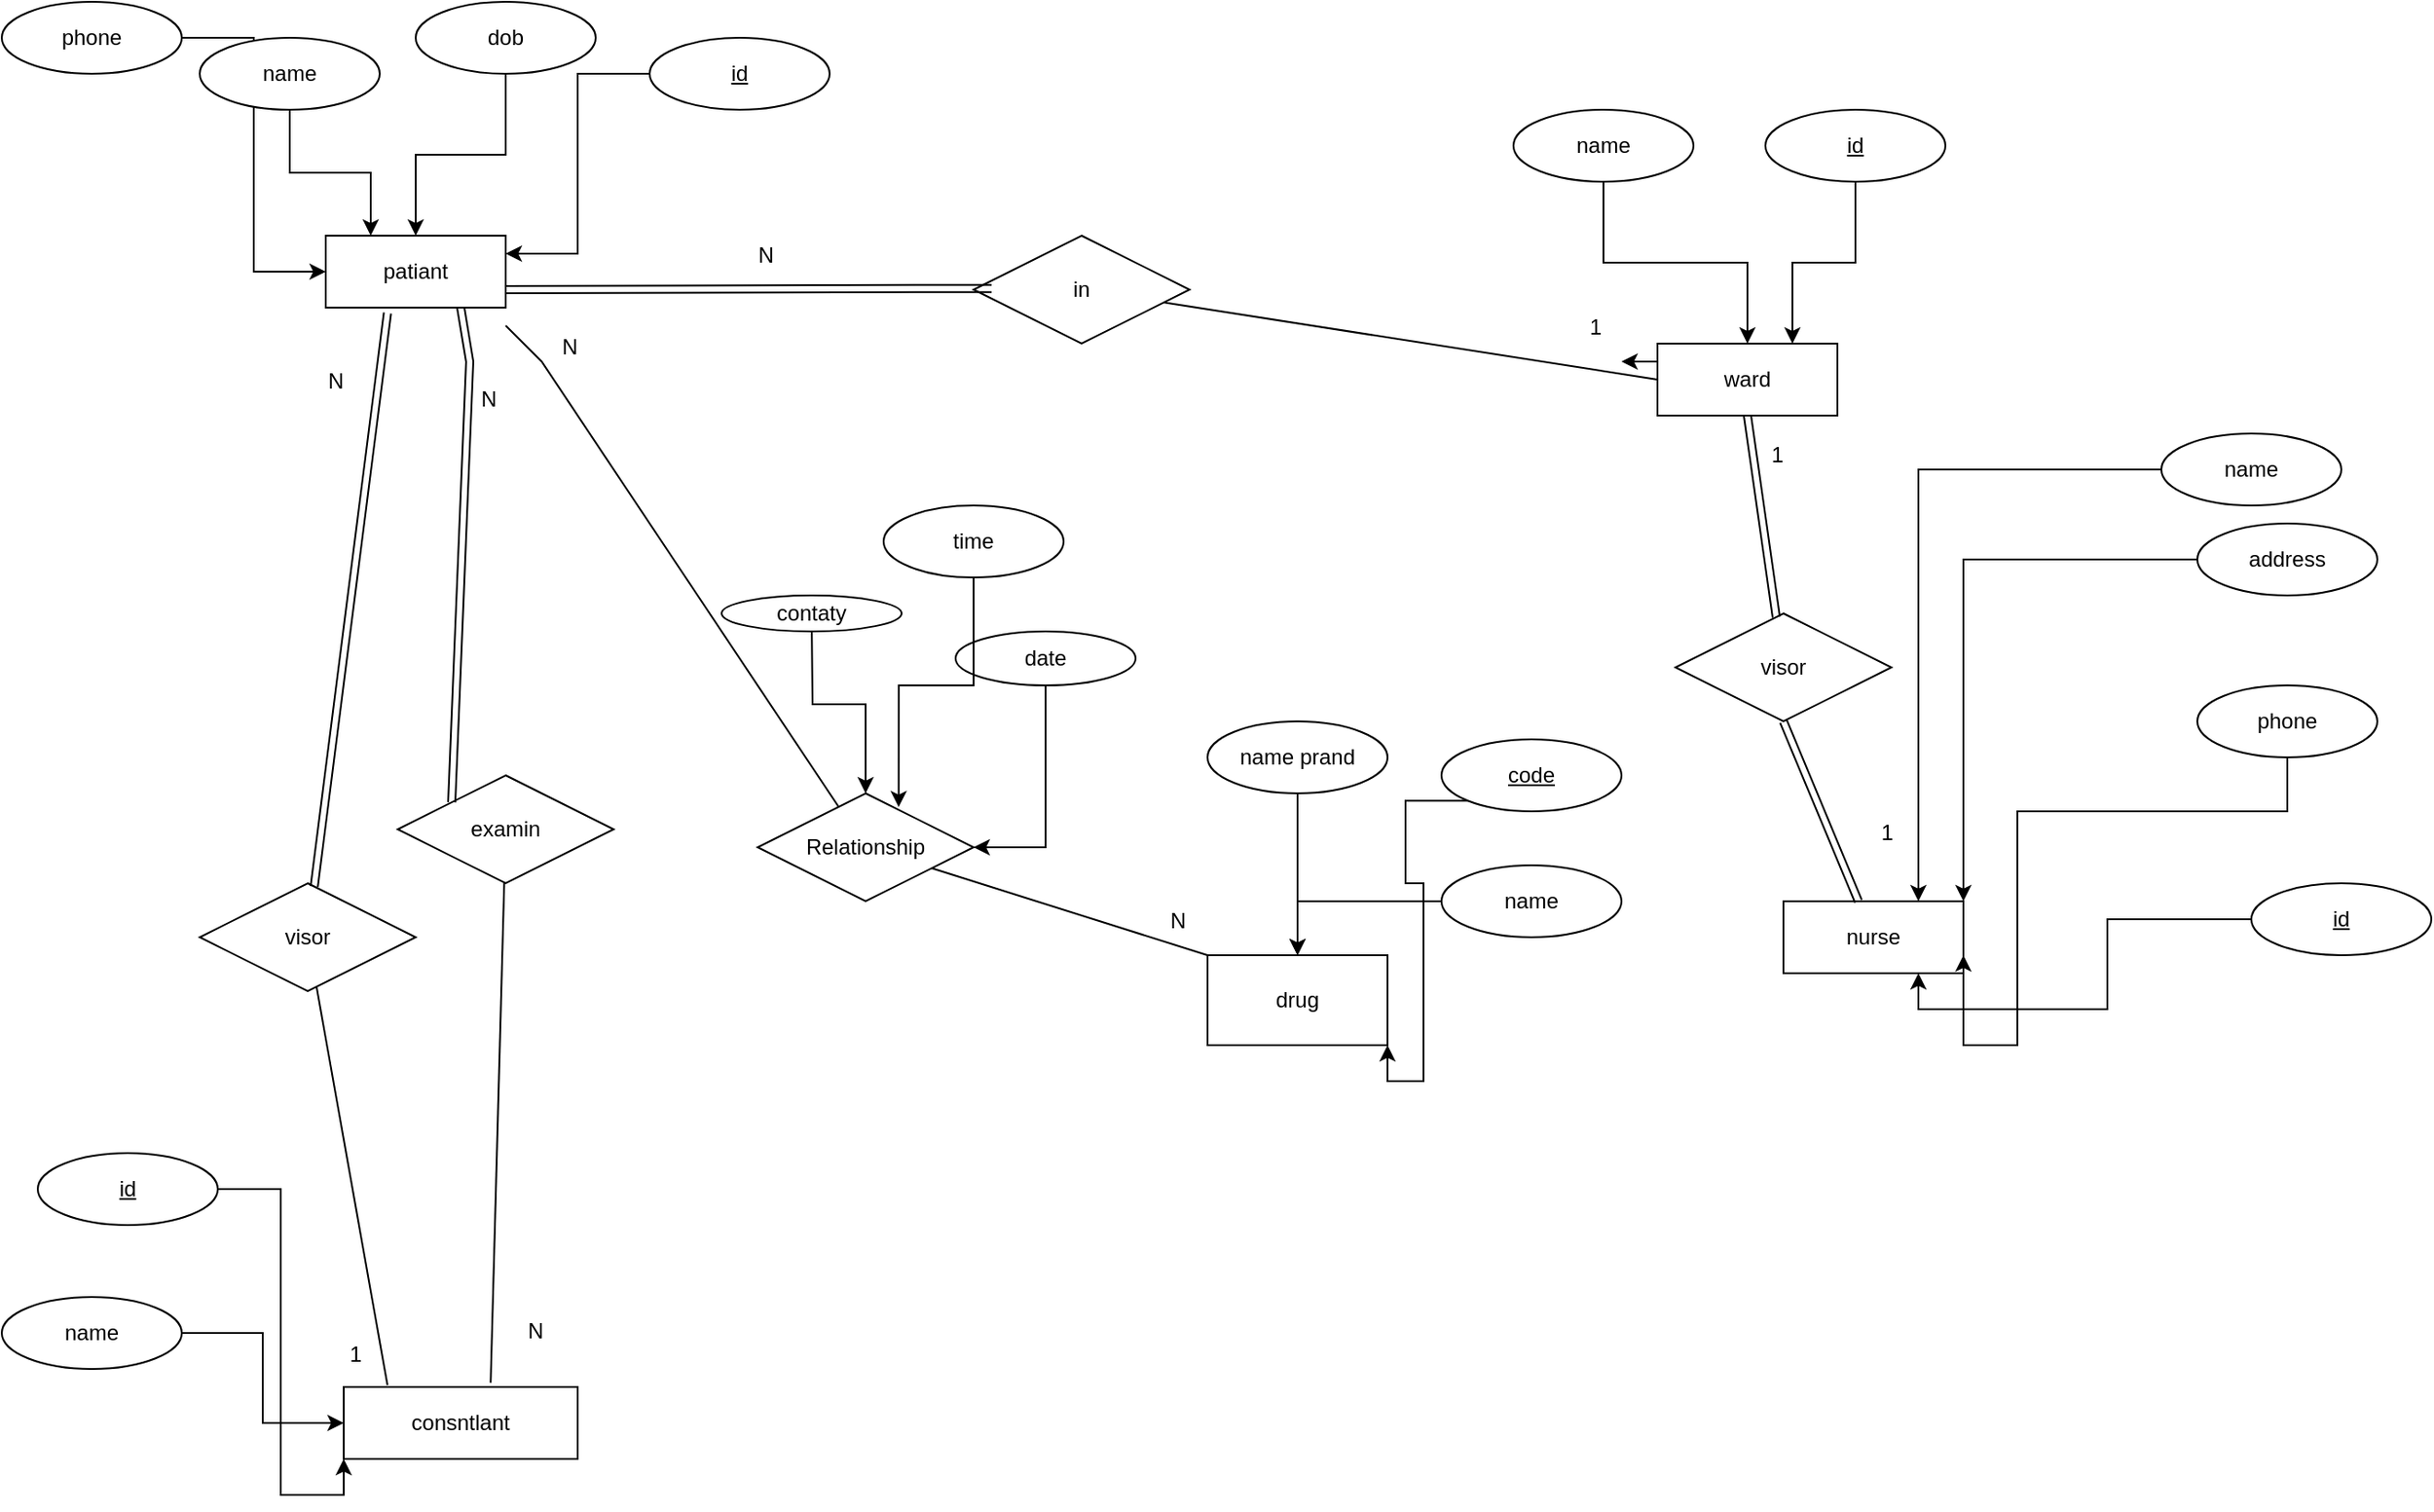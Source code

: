 <mxfile version="15.8.4" type="device"><diagram id="R2lEEEUBdFMjLlhIrx00" name="Page-1"><mxGraphModel dx="1958" dy="553" grid="1" gridSize="10" guides="1" tooltips="1" connect="1" arrows="1" fold="1" page="1" pageScale="1" pageWidth="850" pageHeight="1100" math="0" shadow="0" extFonts="Permanent Marker^https://fonts.googleapis.com/css?family=Permanent+Marker"><root><mxCell id="0"/><mxCell id="1" parent="0"/><mxCell id="y5hX6TuAhBBYB0JU6No_-34" style="edgeStyle=orthogonalEdgeStyle;rounded=0;orthogonalLoop=1;jettySize=auto;html=1;exitX=1;exitY=0.75;exitDx=0;exitDy=0;" parent="1" source="y5hX6TuAhBBYB0JU6No_-2" edge="1"><mxGeometry relative="1" as="geometry"><mxPoint x="19.667" y="169.667" as="targetPoint"/></mxGeometry></mxCell><mxCell id="y5hX6TuAhBBYB0JU6No_-2" value="patiant" style="whiteSpace=wrap;html=1;align=center;" parent="1" vertex="1"><mxGeometry x="-80" y="140" width="100" height="40" as="geometry"/></mxCell><mxCell id="y5hX6TuAhBBYB0JU6No_-23" style="edgeStyle=orthogonalEdgeStyle;rounded=0;orthogonalLoop=1;jettySize=auto;html=1;exitX=0;exitY=0.25;exitDx=0;exitDy=0;" parent="1" source="y5hX6TuAhBBYB0JU6No_-3" edge="1"><mxGeometry relative="1" as="geometry"><mxPoint x="640" y="209.667" as="targetPoint"/></mxGeometry></mxCell><mxCell id="y5hX6TuAhBBYB0JU6No_-3" value="ward" style="whiteSpace=wrap;html=1;align=center;" parent="1" vertex="1"><mxGeometry x="660" y="200" width="100" height="40" as="geometry"/></mxCell><mxCell id="y5hX6TuAhBBYB0JU6No_-4" value="nurse" style="whiteSpace=wrap;html=1;align=center;" parent="1" vertex="1"><mxGeometry x="730" y="510" width="100" height="40" as="geometry"/></mxCell><mxCell id="y5hX6TuAhBBYB0JU6No_-5" value="consntlant" style="whiteSpace=wrap;html=1;align=center;" parent="1" vertex="1"><mxGeometry x="-70" y="780" width="130" height="40" as="geometry"/></mxCell><mxCell id="y5hX6TuAhBBYB0JU6No_-6" value="drug" style="whiteSpace=wrap;html=1;align=center;" parent="1" vertex="1"><mxGeometry x="410" y="540" width="100" height="50" as="geometry"/></mxCell><mxCell id="y5hX6TuAhBBYB0JU6No_-14" style="edgeStyle=orthogonalEdgeStyle;rounded=0;orthogonalLoop=1;jettySize=auto;html=1;entryX=1;entryY=0.25;entryDx=0;entryDy=0;" parent="1" source="y5hX6TuAhBBYB0JU6No_-7" target="y5hX6TuAhBBYB0JU6No_-2" edge="1"><mxGeometry relative="1" as="geometry"/></mxCell><mxCell id="y5hX6TuAhBBYB0JU6No_-7" value="id" style="ellipse;whiteSpace=wrap;html=1;align=center;fontStyle=4;" parent="1" vertex="1"><mxGeometry x="100" y="30" width="100" height="40" as="geometry"/></mxCell><mxCell id="y5hX6TuAhBBYB0JU6No_-13" style="edgeStyle=orthogonalEdgeStyle;rounded=0;orthogonalLoop=1;jettySize=auto;html=1;exitX=0.5;exitY=1;exitDx=0;exitDy=0;" parent="1" source="y5hX6TuAhBBYB0JU6No_-8" target="y5hX6TuAhBBYB0JU6No_-2" edge="1"><mxGeometry relative="1" as="geometry"/></mxCell><mxCell id="y5hX6TuAhBBYB0JU6No_-8" value="dob" style="ellipse;whiteSpace=wrap;html=1;align=center;" parent="1" vertex="1"><mxGeometry x="-30" y="10" width="100" height="40" as="geometry"/></mxCell><mxCell id="y5hX6TuAhBBYB0JU6No_-11" style="edgeStyle=orthogonalEdgeStyle;rounded=0;orthogonalLoop=1;jettySize=auto;html=1;entryX=0;entryY=0.5;entryDx=0;entryDy=0;" parent="1" source="y5hX6TuAhBBYB0JU6No_-9" target="y5hX6TuAhBBYB0JU6No_-2" edge="1"><mxGeometry relative="1" as="geometry"><mxPoint x="-230" y="180" as="targetPoint"/></mxGeometry></mxCell><mxCell id="y5hX6TuAhBBYB0JU6No_-9" value="phone" style="ellipse;whiteSpace=wrap;html=1;align=center;" parent="1" vertex="1"><mxGeometry x="-260" y="10" width="100" height="40" as="geometry"/></mxCell><mxCell id="y5hX6TuAhBBYB0JU6No_-12" style="edgeStyle=orthogonalEdgeStyle;rounded=0;orthogonalLoop=1;jettySize=auto;html=1;entryX=0.25;entryY=0;entryDx=0;entryDy=0;" parent="1" source="y5hX6TuAhBBYB0JU6No_-10" target="y5hX6TuAhBBYB0JU6No_-2" edge="1"><mxGeometry relative="1" as="geometry"/></mxCell><mxCell id="y5hX6TuAhBBYB0JU6No_-10" value="name" style="ellipse;whiteSpace=wrap;html=1;align=center;" parent="1" vertex="1"><mxGeometry x="-150" y="30" width="100" height="40" as="geometry"/></mxCell><mxCell id="y5hX6TuAhBBYB0JU6No_-18" style="edgeStyle=orthogonalEdgeStyle;rounded=0;orthogonalLoop=1;jettySize=auto;html=1;entryX=0.75;entryY=0;entryDx=0;entryDy=0;" parent="1" source="y5hX6TuAhBBYB0JU6No_-16" target="y5hX6TuAhBBYB0JU6No_-3" edge="1"><mxGeometry relative="1" as="geometry"/></mxCell><mxCell id="y5hX6TuAhBBYB0JU6No_-16" value="id" style="ellipse;whiteSpace=wrap;html=1;align=center;fontStyle=4;" parent="1" vertex="1"><mxGeometry x="720" y="70" width="100" height="40" as="geometry"/></mxCell><mxCell id="y5hX6TuAhBBYB0JU6No_-19" style="edgeStyle=orthogonalEdgeStyle;rounded=0;orthogonalLoop=1;jettySize=auto;html=1;exitX=0.5;exitY=1;exitDx=0;exitDy=0;entryX=0.5;entryY=0;entryDx=0;entryDy=0;" parent="1" source="y5hX6TuAhBBYB0JU6No_-17" target="y5hX6TuAhBBYB0JU6No_-3" edge="1"><mxGeometry relative="1" as="geometry"/></mxCell><mxCell id="y5hX6TuAhBBYB0JU6No_-17" value="name" style="ellipse;whiteSpace=wrap;html=1;align=center;" parent="1" vertex="1"><mxGeometry x="580" y="70" width="100" height="40" as="geometry"/></mxCell><mxCell id="y5hX6TuAhBBYB0JU6No_-20" value="in" style="shape=rhombus;perimeter=rhombusPerimeter;whiteSpace=wrap;html=1;align=center;" parent="1" vertex="1"><mxGeometry x="280" y="140" width="120" height="60" as="geometry"/></mxCell><mxCell id="y5hX6TuAhBBYB0JU6No_-21" value="" style="endArrow=none;html=1;rounded=0;" parent="1" source="y5hX6TuAhBBYB0JU6No_-20" edge="1"><mxGeometry relative="1" as="geometry"><mxPoint x="500" y="220" as="sourcePoint"/><mxPoint x="660" y="220" as="targetPoint"/></mxGeometry></mxCell><mxCell id="y5hX6TuAhBBYB0JU6No_-22" value="1" style="resizable=0;html=1;align=right;verticalAlign=bottom;" parent="y5hX6TuAhBBYB0JU6No_-21" connectable="0" vertex="1"><mxGeometry x="1" relative="1" as="geometry"><mxPoint x="-30" y="-20" as="offset"/></mxGeometry></mxCell><mxCell id="y5hX6TuAhBBYB0JU6No_-24" value="" style="shape=link;html=1;rounded=0;exitX=1;exitY=0.75;exitDx=0;exitDy=0;" parent="1" source="y5hX6TuAhBBYB0JU6No_-2" edge="1"><mxGeometry relative="1" as="geometry"><mxPoint x="130" y="169.33" as="sourcePoint"/><mxPoint x="290" y="169.33" as="targetPoint"/></mxGeometry></mxCell><mxCell id="y5hX6TuAhBBYB0JU6No_-25" value="N" style="resizable=0;html=1;align=right;verticalAlign=bottom;" parent="y5hX6TuAhBBYB0JU6No_-24" connectable="0" vertex="1"><mxGeometry x="1" relative="1" as="geometry"><mxPoint x="-120" y="-10" as="offset"/></mxGeometry></mxCell><mxCell id="y5hX6TuAhBBYB0JU6No_-28" style="edgeStyle=orthogonalEdgeStyle;rounded=0;orthogonalLoop=1;jettySize=auto;html=1;entryX=0;entryY=1;entryDx=0;entryDy=0;" parent="1" source="y5hX6TuAhBBYB0JU6No_-26" target="y5hX6TuAhBBYB0JU6No_-5" edge="1"><mxGeometry relative="1" as="geometry"/></mxCell><mxCell id="y5hX6TuAhBBYB0JU6No_-26" value="id" style="ellipse;whiteSpace=wrap;html=1;align=center;fontStyle=4;" parent="1" vertex="1"><mxGeometry x="-240" y="650" width="100" height="40" as="geometry"/></mxCell><mxCell id="y5hX6TuAhBBYB0JU6No_-29" style="edgeStyle=orthogonalEdgeStyle;rounded=0;orthogonalLoop=1;jettySize=auto;html=1;entryX=0;entryY=0.5;entryDx=0;entryDy=0;" parent="1" source="y5hX6TuAhBBYB0JU6No_-27" target="y5hX6TuAhBBYB0JU6No_-5" edge="1"><mxGeometry relative="1" as="geometry"/></mxCell><mxCell id="y5hX6TuAhBBYB0JU6No_-27" value="name" style="ellipse;whiteSpace=wrap;html=1;align=center;" parent="1" vertex="1"><mxGeometry x="-260" y="730" width="100" height="40" as="geometry"/></mxCell><mxCell id="y5hX6TuAhBBYB0JU6No_-30" value="examin" style="shape=rhombus;perimeter=rhombusPerimeter;whiteSpace=wrap;html=1;align=center;" parent="1" vertex="1"><mxGeometry x="-40" y="440" width="120" height="60" as="geometry"/></mxCell><mxCell id="y5hX6TuAhBBYB0JU6No_-31" value="visor" style="shape=rhombus;perimeter=rhombusPerimeter;whiteSpace=wrap;html=1;align=center;" parent="1" vertex="1"><mxGeometry x="-150" y="500" width="120" height="60" as="geometry"/></mxCell><mxCell id="y5hX6TuAhBBYB0JU6No_-32" value="" style="shape=link;html=1;rounded=0;entryX=0.75;entryY=1;entryDx=0;entryDy=0;exitX=0;exitY=0;exitDx=0;exitDy=0;" parent="1" source="y5hX6TuAhBBYB0JU6No_-30" target="y5hX6TuAhBBYB0JU6No_-2" edge="1"><mxGeometry relative="1" as="geometry"><mxPoint x="40" y="400" as="sourcePoint"/><mxPoint x="200" y="400" as="targetPoint"/><Array as="points"><mxPoint y="210"/></Array></mxGeometry></mxCell><mxCell id="y5hX6TuAhBBYB0JU6No_-33" value="N" style="resizable=0;html=1;align=right;verticalAlign=bottom;" parent="y5hX6TuAhBBYB0JU6No_-32" connectable="0" vertex="1"><mxGeometry x="1" relative="1" as="geometry"><mxPoint x="20" y="59" as="offset"/></mxGeometry></mxCell><mxCell id="y5hX6TuAhBBYB0JU6No_-35" value="" style="shape=link;html=1;rounded=0;entryX=0.343;entryY=1.075;entryDx=0;entryDy=0;entryPerimeter=0;" parent="1" source="y5hX6TuAhBBYB0JU6No_-31" target="y5hX6TuAhBBYB0JU6No_-2" edge="1"><mxGeometry relative="1" as="geometry"><mxPoint x="220" y="490" as="sourcePoint"/><mxPoint x="380" y="490" as="targetPoint"/></mxGeometry></mxCell><mxCell id="y5hX6TuAhBBYB0JU6No_-36" value="N" style="resizable=0;html=1;align=right;verticalAlign=bottom;" parent="y5hX6TuAhBBYB0JU6No_-35" connectable="0" vertex="1"><mxGeometry x="1" relative="1" as="geometry"><mxPoint x="-24" y="47" as="offset"/></mxGeometry></mxCell><mxCell id="y5hX6TuAhBBYB0JU6No_-37" value="" style="endArrow=none;html=1;rounded=0;entryX=0.628;entryY=-0.058;entryDx=0;entryDy=0;entryPerimeter=0;" parent="1" source="y5hX6TuAhBBYB0JU6No_-30" target="y5hX6TuAhBBYB0JU6No_-5" edge="1"><mxGeometry relative="1" as="geometry"><mxPoint x="220" y="620" as="sourcePoint"/><mxPoint x="10" y="770" as="targetPoint"/></mxGeometry></mxCell><mxCell id="y5hX6TuAhBBYB0JU6No_-38" value="N" style="resizable=0;html=1;align=right;verticalAlign=bottom;" parent="y5hX6TuAhBBYB0JU6No_-37" connectable="0" vertex="1"><mxGeometry x="1" relative="1" as="geometry"><mxPoint x="30" y="-20" as="offset"/></mxGeometry></mxCell><mxCell id="y5hX6TuAhBBYB0JU6No_-39" value="" style="endArrow=none;html=1;rounded=0;entryX=0.187;entryY=-0.025;entryDx=0;entryDy=0;entryPerimeter=0;" parent="1" source="y5hX6TuAhBBYB0JU6No_-31" target="y5hX6TuAhBBYB0JU6No_-5" edge="1"><mxGeometry relative="1" as="geometry"><mxPoint x="220" y="620" as="sourcePoint"/><mxPoint x="380" y="620" as="targetPoint"/></mxGeometry></mxCell><mxCell id="y5hX6TuAhBBYB0JU6No_-40" value="1" style="resizable=0;html=1;align=right;verticalAlign=bottom;" parent="y5hX6TuAhBBYB0JU6No_-39" connectable="0" vertex="1"><mxGeometry x="1" relative="1" as="geometry"><mxPoint x="-14" y="-9" as="offset"/></mxGeometry></mxCell><mxCell id="y5hX6TuAhBBYB0JU6No_-45" style="edgeStyle=orthogonalEdgeStyle;rounded=0;orthogonalLoop=1;jettySize=auto;html=1;entryX=0.75;entryY=1;entryDx=0;entryDy=0;" parent="1" source="y5hX6TuAhBBYB0JU6No_-41" target="y5hX6TuAhBBYB0JU6No_-4" edge="1"><mxGeometry relative="1" as="geometry"><mxPoint x="870" y="600" as="targetPoint"/></mxGeometry></mxCell><mxCell id="y5hX6TuAhBBYB0JU6No_-41" value="id" style="ellipse;whiteSpace=wrap;html=1;align=center;fontStyle=4;" parent="1" vertex="1"><mxGeometry x="990" y="500" width="100" height="40" as="geometry"/></mxCell><mxCell id="y5hX6TuAhBBYB0JU6No_-47" style="edgeStyle=orthogonalEdgeStyle;rounded=0;orthogonalLoop=1;jettySize=auto;html=1;entryX=1;entryY=0;entryDx=0;entryDy=0;" parent="1" source="y5hX6TuAhBBYB0JU6No_-42" target="y5hX6TuAhBBYB0JU6No_-4" edge="1"><mxGeometry relative="1" as="geometry"><mxPoint x="810" y="560" as="targetPoint"/></mxGeometry></mxCell><mxCell id="y5hX6TuAhBBYB0JU6No_-42" value="address" style="ellipse;whiteSpace=wrap;html=1;align=center;" parent="1" vertex="1"><mxGeometry x="960" y="300" width="100" height="40" as="geometry"/></mxCell><mxCell id="y5hX6TuAhBBYB0JU6No_-46" style="edgeStyle=orthogonalEdgeStyle;rounded=0;orthogonalLoop=1;jettySize=auto;html=1;entryX=1;entryY=0.75;entryDx=0;entryDy=0;" parent="1" source="y5hX6TuAhBBYB0JU6No_-43" target="y5hX6TuAhBBYB0JU6No_-4" edge="1"><mxGeometry relative="1" as="geometry"><mxPoint x="840" y="560" as="targetPoint"/><Array as="points"><mxPoint x="860" y="460"/><mxPoint x="860" y="590"/></Array></mxGeometry></mxCell><mxCell id="y5hX6TuAhBBYB0JU6No_-43" value="phone" style="ellipse;whiteSpace=wrap;html=1;align=center;" parent="1" vertex="1"><mxGeometry x="960" y="390" width="100" height="40" as="geometry"/></mxCell><mxCell id="y5hX6TuAhBBYB0JU6No_-48" style="edgeStyle=orthogonalEdgeStyle;rounded=0;orthogonalLoop=1;jettySize=auto;html=1;exitX=0;exitY=0.5;exitDx=0;exitDy=0;entryX=0.75;entryY=0;entryDx=0;entryDy=0;" parent="1" source="y5hX6TuAhBBYB0JU6No_-44" target="y5hX6TuAhBBYB0JU6No_-4" edge="1"><mxGeometry relative="1" as="geometry"><mxPoint x="780" y="560" as="targetPoint"/></mxGeometry></mxCell><mxCell id="y5hX6TuAhBBYB0JU6No_-44" value="name" style="ellipse;whiteSpace=wrap;html=1;align=center;" parent="1" vertex="1"><mxGeometry x="940" y="250" width="100" height="40" as="geometry"/></mxCell><mxCell id="y5hX6TuAhBBYB0JU6No_-49" value="visor" style="shape=rhombus;perimeter=rhombusPerimeter;whiteSpace=wrap;html=1;align=center;" parent="1" vertex="1"><mxGeometry x="670" y="350" width="120" height="60" as="geometry"/></mxCell><mxCell id="y5hX6TuAhBBYB0JU6No_-57" value="" style="shape=link;html=1;rounded=0;entryX=0.5;entryY=1;entryDx=0;entryDy=0;" parent="1" source="y5hX6TuAhBBYB0JU6No_-49" target="y5hX6TuAhBBYB0JU6No_-3" edge="1"><mxGeometry relative="1" as="geometry"><mxPoint x="350" y="330" as="sourcePoint"/><mxPoint x="510" y="330" as="targetPoint"/></mxGeometry></mxCell><mxCell id="y5hX6TuAhBBYB0JU6No_-58" value="1" style="resizable=0;html=1;align=right;verticalAlign=bottom;" parent="y5hX6TuAhBBYB0JU6No_-57" connectable="0" vertex="1"><mxGeometry x="1" relative="1" as="geometry"><mxPoint x="20" y="30" as="offset"/></mxGeometry></mxCell><mxCell id="y5hX6TuAhBBYB0JU6No_-59" value="" style="shape=link;html=1;rounded=0;exitX=0.5;exitY=1;exitDx=0;exitDy=0;" parent="1" source="y5hX6TuAhBBYB0JU6No_-49" target="y5hX6TuAhBBYB0JU6No_-4" edge="1"><mxGeometry relative="1" as="geometry"><mxPoint x="350" y="330" as="sourcePoint"/><mxPoint x="710" y="570" as="targetPoint"/></mxGeometry></mxCell><mxCell id="y5hX6TuAhBBYB0JU6No_-60" value="1" style="resizable=0;html=1;align=right;verticalAlign=bottom;" parent="y5hX6TuAhBBYB0JU6No_-59" connectable="0" vertex="1"><mxGeometry x="1" relative="1" as="geometry"><mxPoint x="20" y="-30" as="offset"/></mxGeometry></mxCell><mxCell id="y5hX6TuAhBBYB0JU6No_-82" style="edgeStyle=orthogonalEdgeStyle;rounded=0;orthogonalLoop=1;jettySize=auto;html=1;exitX=0;exitY=1;exitDx=0;exitDy=0;entryX=1;entryY=1;entryDx=0;entryDy=0;" parent="1" source="y5hX6TuAhBBYB0JU6No_-63" target="y5hX6TuAhBBYB0JU6No_-6" edge="1"><mxGeometry relative="1" as="geometry"/></mxCell><mxCell id="y5hX6TuAhBBYB0JU6No_-63" value="code" style="ellipse;whiteSpace=wrap;html=1;align=center;fontStyle=4;" parent="1" vertex="1"><mxGeometry x="540" y="420" width="100" height="40" as="geometry"/></mxCell><mxCell id="y5hX6TuAhBBYB0JU6No_-66" style="edgeStyle=orthogonalEdgeStyle;rounded=0;orthogonalLoop=1;jettySize=auto;html=1;" parent="1" source="y5hX6TuAhBBYB0JU6No_-64" target="y5hX6TuAhBBYB0JU6No_-6" edge="1"><mxGeometry relative="1" as="geometry"/></mxCell><mxCell id="y5hX6TuAhBBYB0JU6No_-64" value="name prand" style="ellipse;whiteSpace=wrap;html=1;align=center;" parent="1" vertex="1"><mxGeometry x="410" y="410" width="100" height="40" as="geometry"/></mxCell><mxCell id="y5hX6TuAhBBYB0JU6No_-68" style="edgeStyle=orthogonalEdgeStyle;rounded=0;orthogonalLoop=1;jettySize=auto;html=1;" parent="1" source="y5hX6TuAhBBYB0JU6No_-65" target="y5hX6TuAhBBYB0JU6No_-6" edge="1"><mxGeometry relative="1" as="geometry"/></mxCell><mxCell id="y5hX6TuAhBBYB0JU6No_-65" value="name" style="ellipse;whiteSpace=wrap;html=1;align=center;" parent="1" vertex="1"><mxGeometry x="540" y="490" width="100" height="40" as="geometry"/></mxCell><mxCell id="y5hX6TuAhBBYB0JU6No_-69" value="Relationship" style="shape=rhombus;perimeter=rhombusPerimeter;whiteSpace=wrap;html=1;align=center;" parent="1" vertex="1"><mxGeometry x="160" y="450" width="120" height="60" as="geometry"/></mxCell><mxCell id="y5hX6TuAhBBYB0JU6No_-70" value="" style="endArrow=none;html=1;rounded=0;entryX=0;entryY=0;entryDx=0;entryDy=0;" parent="1" source="y5hX6TuAhBBYB0JU6No_-69" target="y5hX6TuAhBBYB0JU6No_-6" edge="1"><mxGeometry relative="1" as="geometry"><mxPoint x="200" y="330" as="sourcePoint"/><mxPoint x="360" y="330" as="targetPoint"/></mxGeometry></mxCell><mxCell id="y5hX6TuAhBBYB0JU6No_-71" value="N" style="resizable=0;html=1;align=right;verticalAlign=bottom;" parent="y5hX6TuAhBBYB0JU6No_-70" connectable="0" vertex="1"><mxGeometry x="1" relative="1" as="geometry"><mxPoint x="-11" y="-10" as="offset"/></mxGeometry></mxCell><mxCell id="y5hX6TuAhBBYB0JU6No_-72" value="" style="endArrow=none;html=1;rounded=0;" parent="1" source="y5hX6TuAhBBYB0JU6No_-69" edge="1"><mxGeometry relative="1" as="geometry"><mxPoint x="200" y="330" as="sourcePoint"/><mxPoint x="20" y="190" as="targetPoint"/><Array as="points"><mxPoint x="40" y="210"/></Array></mxGeometry></mxCell><mxCell id="y5hX6TuAhBBYB0JU6No_-73" value="N" style="resizable=0;html=1;align=right;verticalAlign=bottom;" parent="y5hX6TuAhBBYB0JU6No_-72" connectable="0" vertex="1"><mxGeometry x="1" relative="1" as="geometry"><mxPoint x="40" y="20" as="offset"/></mxGeometry></mxCell><mxCell id="y5hX6TuAhBBYB0JU6No_-79" style="edgeStyle=orthogonalEdgeStyle;rounded=0;orthogonalLoop=1;jettySize=auto;html=1;exitX=0.5;exitY=1;exitDx=0;exitDy=0;entryX=1;entryY=0.5;entryDx=0;entryDy=0;" parent="1" source="y5hX6TuAhBBYB0JU6No_-74" target="y5hX6TuAhBBYB0JU6No_-69" edge="1"><mxGeometry relative="1" as="geometry"/></mxCell><mxCell id="y5hX6TuAhBBYB0JU6No_-74" value="date" style="ellipse;whiteSpace=wrap;html=1;align=center;" parent="1" vertex="1"><mxGeometry x="270" y="360" width="100" height="30" as="geometry"/></mxCell><mxCell id="y5hX6TuAhBBYB0JU6No_-76" style="edgeStyle=orthogonalEdgeStyle;rounded=0;orthogonalLoop=1;jettySize=auto;html=1;" parent="1" target="y5hX6TuAhBBYB0JU6No_-69" edge="1"><mxGeometry relative="1" as="geometry"><mxPoint x="190" y="350" as="sourcePoint"/></mxGeometry></mxCell><mxCell id="y5hX6TuAhBBYB0JU6No_-75" value="contaty" style="ellipse;whiteSpace=wrap;html=1;align=center;" parent="1" vertex="1"><mxGeometry x="140" y="340" width="100" height="20" as="geometry"/></mxCell><mxCell id="y5hX6TuAhBBYB0JU6No_-81" style="edgeStyle=orthogonalEdgeStyle;rounded=0;orthogonalLoop=1;jettySize=auto;html=1;entryX=0.653;entryY=0.128;entryDx=0;entryDy=0;entryPerimeter=0;" parent="1" source="y5hX6TuAhBBYB0JU6No_-80" target="y5hX6TuAhBBYB0JU6No_-69" edge="1"><mxGeometry relative="1" as="geometry"/></mxCell><mxCell id="y5hX6TuAhBBYB0JU6No_-80" value="time" style="ellipse;whiteSpace=wrap;html=1;align=center;" parent="1" vertex="1"><mxGeometry x="230" y="290" width="100" height="40" as="geometry"/></mxCell></root></mxGraphModel></diagram></mxfile>